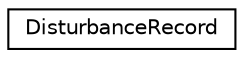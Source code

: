 digraph "Graphical Class Hierarchy"
{
 // LATEX_PDF_SIZE
  edge [fontname="Helvetica",fontsize="10",labelfontname="Helvetica",labelfontsize="10"];
  node [fontname="Helvetica",fontsize="10",shape=record];
  rankdir="LR";
  Node0 [label="DisturbanceRecord",height=0.2,width=0.4,color="black", fillcolor="white", style="filled",URL="$classmoja_1_1modules_1_1cbm_1_1DisturbanceRecord.html",tooltip=" "];
}
